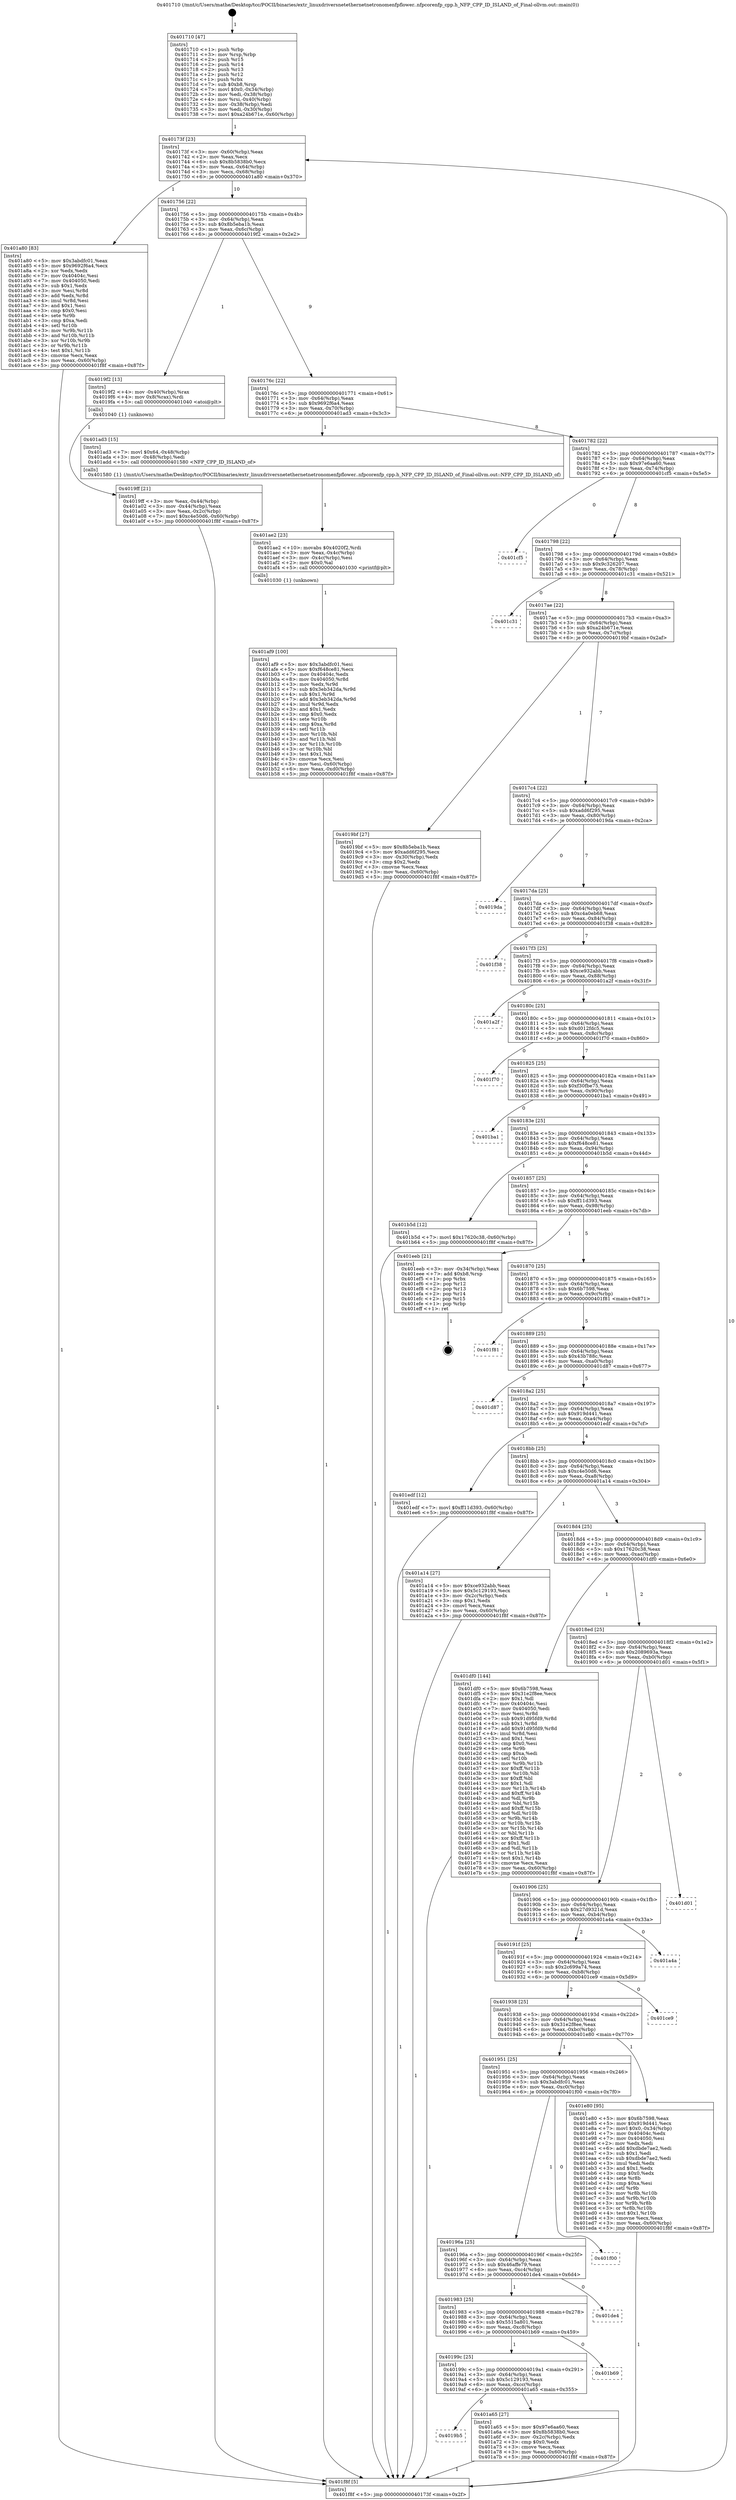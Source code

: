 digraph "0x401710" {
  label = "0x401710 (/mnt/c/Users/mathe/Desktop/tcc/POCII/binaries/extr_linuxdriversnetethernetnetronomenfpflower..nfpcorenfp_cpp.h_NFP_CPP_ID_ISLAND_of_Final-ollvm.out::main(0))"
  labelloc = "t"
  node[shape=record]

  Entry [label="",width=0.3,height=0.3,shape=circle,fillcolor=black,style=filled]
  "0x40173f" [label="{
     0x40173f [23]\l
     | [instrs]\l
     &nbsp;&nbsp;0x40173f \<+3\>: mov -0x60(%rbp),%eax\l
     &nbsp;&nbsp;0x401742 \<+2\>: mov %eax,%ecx\l
     &nbsp;&nbsp;0x401744 \<+6\>: sub $0x8b5838b0,%ecx\l
     &nbsp;&nbsp;0x40174a \<+3\>: mov %eax,-0x64(%rbp)\l
     &nbsp;&nbsp;0x40174d \<+3\>: mov %ecx,-0x68(%rbp)\l
     &nbsp;&nbsp;0x401750 \<+6\>: je 0000000000401a80 \<main+0x370\>\l
  }"]
  "0x401a80" [label="{
     0x401a80 [83]\l
     | [instrs]\l
     &nbsp;&nbsp;0x401a80 \<+5\>: mov $0x3abdfc01,%eax\l
     &nbsp;&nbsp;0x401a85 \<+5\>: mov $0x9692f6a4,%ecx\l
     &nbsp;&nbsp;0x401a8a \<+2\>: xor %edx,%edx\l
     &nbsp;&nbsp;0x401a8c \<+7\>: mov 0x40404c,%esi\l
     &nbsp;&nbsp;0x401a93 \<+7\>: mov 0x404050,%edi\l
     &nbsp;&nbsp;0x401a9a \<+3\>: sub $0x1,%edx\l
     &nbsp;&nbsp;0x401a9d \<+3\>: mov %esi,%r8d\l
     &nbsp;&nbsp;0x401aa0 \<+3\>: add %edx,%r8d\l
     &nbsp;&nbsp;0x401aa3 \<+4\>: imul %r8d,%esi\l
     &nbsp;&nbsp;0x401aa7 \<+3\>: and $0x1,%esi\l
     &nbsp;&nbsp;0x401aaa \<+3\>: cmp $0x0,%esi\l
     &nbsp;&nbsp;0x401aad \<+4\>: sete %r9b\l
     &nbsp;&nbsp;0x401ab1 \<+3\>: cmp $0xa,%edi\l
     &nbsp;&nbsp;0x401ab4 \<+4\>: setl %r10b\l
     &nbsp;&nbsp;0x401ab8 \<+3\>: mov %r9b,%r11b\l
     &nbsp;&nbsp;0x401abb \<+3\>: and %r10b,%r11b\l
     &nbsp;&nbsp;0x401abe \<+3\>: xor %r10b,%r9b\l
     &nbsp;&nbsp;0x401ac1 \<+3\>: or %r9b,%r11b\l
     &nbsp;&nbsp;0x401ac4 \<+4\>: test $0x1,%r11b\l
     &nbsp;&nbsp;0x401ac8 \<+3\>: cmovne %ecx,%eax\l
     &nbsp;&nbsp;0x401acb \<+3\>: mov %eax,-0x60(%rbp)\l
     &nbsp;&nbsp;0x401ace \<+5\>: jmp 0000000000401f8f \<main+0x87f\>\l
  }"]
  "0x401756" [label="{
     0x401756 [22]\l
     | [instrs]\l
     &nbsp;&nbsp;0x401756 \<+5\>: jmp 000000000040175b \<main+0x4b\>\l
     &nbsp;&nbsp;0x40175b \<+3\>: mov -0x64(%rbp),%eax\l
     &nbsp;&nbsp;0x40175e \<+5\>: sub $0x8b5eba1b,%eax\l
     &nbsp;&nbsp;0x401763 \<+3\>: mov %eax,-0x6c(%rbp)\l
     &nbsp;&nbsp;0x401766 \<+6\>: je 00000000004019f2 \<main+0x2e2\>\l
  }"]
  Exit [label="",width=0.3,height=0.3,shape=circle,fillcolor=black,style=filled,peripheries=2]
  "0x4019f2" [label="{
     0x4019f2 [13]\l
     | [instrs]\l
     &nbsp;&nbsp;0x4019f2 \<+4\>: mov -0x40(%rbp),%rax\l
     &nbsp;&nbsp;0x4019f6 \<+4\>: mov 0x8(%rax),%rdi\l
     &nbsp;&nbsp;0x4019fa \<+5\>: call 0000000000401040 \<atoi@plt\>\l
     | [calls]\l
     &nbsp;&nbsp;0x401040 \{1\} (unknown)\l
  }"]
  "0x40176c" [label="{
     0x40176c [22]\l
     | [instrs]\l
     &nbsp;&nbsp;0x40176c \<+5\>: jmp 0000000000401771 \<main+0x61\>\l
     &nbsp;&nbsp;0x401771 \<+3\>: mov -0x64(%rbp),%eax\l
     &nbsp;&nbsp;0x401774 \<+5\>: sub $0x9692f6a4,%eax\l
     &nbsp;&nbsp;0x401779 \<+3\>: mov %eax,-0x70(%rbp)\l
     &nbsp;&nbsp;0x40177c \<+6\>: je 0000000000401ad3 \<main+0x3c3\>\l
  }"]
  "0x401af9" [label="{
     0x401af9 [100]\l
     | [instrs]\l
     &nbsp;&nbsp;0x401af9 \<+5\>: mov $0x3abdfc01,%esi\l
     &nbsp;&nbsp;0x401afe \<+5\>: mov $0xf648ce81,%ecx\l
     &nbsp;&nbsp;0x401b03 \<+7\>: mov 0x40404c,%edx\l
     &nbsp;&nbsp;0x401b0a \<+8\>: mov 0x404050,%r8d\l
     &nbsp;&nbsp;0x401b12 \<+3\>: mov %edx,%r9d\l
     &nbsp;&nbsp;0x401b15 \<+7\>: sub $0x3eb342da,%r9d\l
     &nbsp;&nbsp;0x401b1c \<+4\>: sub $0x1,%r9d\l
     &nbsp;&nbsp;0x401b20 \<+7\>: add $0x3eb342da,%r9d\l
     &nbsp;&nbsp;0x401b27 \<+4\>: imul %r9d,%edx\l
     &nbsp;&nbsp;0x401b2b \<+3\>: and $0x1,%edx\l
     &nbsp;&nbsp;0x401b2e \<+3\>: cmp $0x0,%edx\l
     &nbsp;&nbsp;0x401b31 \<+4\>: sete %r10b\l
     &nbsp;&nbsp;0x401b35 \<+4\>: cmp $0xa,%r8d\l
     &nbsp;&nbsp;0x401b39 \<+4\>: setl %r11b\l
     &nbsp;&nbsp;0x401b3d \<+3\>: mov %r10b,%bl\l
     &nbsp;&nbsp;0x401b40 \<+3\>: and %r11b,%bl\l
     &nbsp;&nbsp;0x401b43 \<+3\>: xor %r11b,%r10b\l
     &nbsp;&nbsp;0x401b46 \<+3\>: or %r10b,%bl\l
     &nbsp;&nbsp;0x401b49 \<+3\>: test $0x1,%bl\l
     &nbsp;&nbsp;0x401b4c \<+3\>: cmovne %ecx,%esi\l
     &nbsp;&nbsp;0x401b4f \<+3\>: mov %esi,-0x60(%rbp)\l
     &nbsp;&nbsp;0x401b52 \<+6\>: mov %eax,-0xd0(%rbp)\l
     &nbsp;&nbsp;0x401b58 \<+5\>: jmp 0000000000401f8f \<main+0x87f\>\l
  }"]
  "0x401ad3" [label="{
     0x401ad3 [15]\l
     | [instrs]\l
     &nbsp;&nbsp;0x401ad3 \<+7\>: movl $0x64,-0x48(%rbp)\l
     &nbsp;&nbsp;0x401ada \<+3\>: mov -0x48(%rbp),%edi\l
     &nbsp;&nbsp;0x401add \<+5\>: call 0000000000401580 \<NFP_CPP_ID_ISLAND_of\>\l
     | [calls]\l
     &nbsp;&nbsp;0x401580 \{1\} (/mnt/c/Users/mathe/Desktop/tcc/POCII/binaries/extr_linuxdriversnetethernetnetronomenfpflower..nfpcorenfp_cpp.h_NFP_CPP_ID_ISLAND_of_Final-ollvm.out::NFP_CPP_ID_ISLAND_of)\l
  }"]
  "0x401782" [label="{
     0x401782 [22]\l
     | [instrs]\l
     &nbsp;&nbsp;0x401782 \<+5\>: jmp 0000000000401787 \<main+0x77\>\l
     &nbsp;&nbsp;0x401787 \<+3\>: mov -0x64(%rbp),%eax\l
     &nbsp;&nbsp;0x40178a \<+5\>: sub $0x97e6aa60,%eax\l
     &nbsp;&nbsp;0x40178f \<+3\>: mov %eax,-0x74(%rbp)\l
     &nbsp;&nbsp;0x401792 \<+6\>: je 0000000000401cf5 \<main+0x5e5\>\l
  }"]
  "0x401ae2" [label="{
     0x401ae2 [23]\l
     | [instrs]\l
     &nbsp;&nbsp;0x401ae2 \<+10\>: movabs $0x4020f2,%rdi\l
     &nbsp;&nbsp;0x401aec \<+3\>: mov %eax,-0x4c(%rbp)\l
     &nbsp;&nbsp;0x401aef \<+3\>: mov -0x4c(%rbp),%esi\l
     &nbsp;&nbsp;0x401af2 \<+2\>: mov $0x0,%al\l
     &nbsp;&nbsp;0x401af4 \<+5\>: call 0000000000401030 \<printf@plt\>\l
     | [calls]\l
     &nbsp;&nbsp;0x401030 \{1\} (unknown)\l
  }"]
  "0x401cf5" [label="{
     0x401cf5\l
  }", style=dashed]
  "0x401798" [label="{
     0x401798 [22]\l
     | [instrs]\l
     &nbsp;&nbsp;0x401798 \<+5\>: jmp 000000000040179d \<main+0x8d\>\l
     &nbsp;&nbsp;0x40179d \<+3\>: mov -0x64(%rbp),%eax\l
     &nbsp;&nbsp;0x4017a0 \<+5\>: sub $0x9c326207,%eax\l
     &nbsp;&nbsp;0x4017a5 \<+3\>: mov %eax,-0x78(%rbp)\l
     &nbsp;&nbsp;0x4017a8 \<+6\>: je 0000000000401c31 \<main+0x521\>\l
  }"]
  "0x4019b5" [label="{
     0x4019b5\l
  }", style=dashed]
  "0x401c31" [label="{
     0x401c31\l
  }", style=dashed]
  "0x4017ae" [label="{
     0x4017ae [22]\l
     | [instrs]\l
     &nbsp;&nbsp;0x4017ae \<+5\>: jmp 00000000004017b3 \<main+0xa3\>\l
     &nbsp;&nbsp;0x4017b3 \<+3\>: mov -0x64(%rbp),%eax\l
     &nbsp;&nbsp;0x4017b6 \<+5\>: sub $0xa24b671e,%eax\l
     &nbsp;&nbsp;0x4017bb \<+3\>: mov %eax,-0x7c(%rbp)\l
     &nbsp;&nbsp;0x4017be \<+6\>: je 00000000004019bf \<main+0x2af\>\l
  }"]
  "0x401a65" [label="{
     0x401a65 [27]\l
     | [instrs]\l
     &nbsp;&nbsp;0x401a65 \<+5\>: mov $0x97e6aa60,%eax\l
     &nbsp;&nbsp;0x401a6a \<+5\>: mov $0x8b5838b0,%ecx\l
     &nbsp;&nbsp;0x401a6f \<+3\>: mov -0x2c(%rbp),%edx\l
     &nbsp;&nbsp;0x401a72 \<+3\>: cmp $0x0,%edx\l
     &nbsp;&nbsp;0x401a75 \<+3\>: cmove %ecx,%eax\l
     &nbsp;&nbsp;0x401a78 \<+3\>: mov %eax,-0x60(%rbp)\l
     &nbsp;&nbsp;0x401a7b \<+5\>: jmp 0000000000401f8f \<main+0x87f\>\l
  }"]
  "0x4019bf" [label="{
     0x4019bf [27]\l
     | [instrs]\l
     &nbsp;&nbsp;0x4019bf \<+5\>: mov $0x8b5eba1b,%eax\l
     &nbsp;&nbsp;0x4019c4 \<+5\>: mov $0xadd6f295,%ecx\l
     &nbsp;&nbsp;0x4019c9 \<+3\>: mov -0x30(%rbp),%edx\l
     &nbsp;&nbsp;0x4019cc \<+3\>: cmp $0x2,%edx\l
     &nbsp;&nbsp;0x4019cf \<+3\>: cmovne %ecx,%eax\l
     &nbsp;&nbsp;0x4019d2 \<+3\>: mov %eax,-0x60(%rbp)\l
     &nbsp;&nbsp;0x4019d5 \<+5\>: jmp 0000000000401f8f \<main+0x87f\>\l
  }"]
  "0x4017c4" [label="{
     0x4017c4 [22]\l
     | [instrs]\l
     &nbsp;&nbsp;0x4017c4 \<+5\>: jmp 00000000004017c9 \<main+0xb9\>\l
     &nbsp;&nbsp;0x4017c9 \<+3\>: mov -0x64(%rbp),%eax\l
     &nbsp;&nbsp;0x4017cc \<+5\>: sub $0xadd6f295,%eax\l
     &nbsp;&nbsp;0x4017d1 \<+3\>: mov %eax,-0x80(%rbp)\l
     &nbsp;&nbsp;0x4017d4 \<+6\>: je 00000000004019da \<main+0x2ca\>\l
  }"]
  "0x401f8f" [label="{
     0x401f8f [5]\l
     | [instrs]\l
     &nbsp;&nbsp;0x401f8f \<+5\>: jmp 000000000040173f \<main+0x2f\>\l
  }"]
  "0x401710" [label="{
     0x401710 [47]\l
     | [instrs]\l
     &nbsp;&nbsp;0x401710 \<+1\>: push %rbp\l
     &nbsp;&nbsp;0x401711 \<+3\>: mov %rsp,%rbp\l
     &nbsp;&nbsp;0x401714 \<+2\>: push %r15\l
     &nbsp;&nbsp;0x401716 \<+2\>: push %r14\l
     &nbsp;&nbsp;0x401718 \<+2\>: push %r13\l
     &nbsp;&nbsp;0x40171a \<+2\>: push %r12\l
     &nbsp;&nbsp;0x40171c \<+1\>: push %rbx\l
     &nbsp;&nbsp;0x40171d \<+7\>: sub $0xb8,%rsp\l
     &nbsp;&nbsp;0x401724 \<+7\>: movl $0x0,-0x34(%rbp)\l
     &nbsp;&nbsp;0x40172b \<+3\>: mov %edi,-0x38(%rbp)\l
     &nbsp;&nbsp;0x40172e \<+4\>: mov %rsi,-0x40(%rbp)\l
     &nbsp;&nbsp;0x401732 \<+3\>: mov -0x38(%rbp),%edi\l
     &nbsp;&nbsp;0x401735 \<+3\>: mov %edi,-0x30(%rbp)\l
     &nbsp;&nbsp;0x401738 \<+7\>: movl $0xa24b671e,-0x60(%rbp)\l
  }"]
  "0x4019ff" [label="{
     0x4019ff [21]\l
     | [instrs]\l
     &nbsp;&nbsp;0x4019ff \<+3\>: mov %eax,-0x44(%rbp)\l
     &nbsp;&nbsp;0x401a02 \<+3\>: mov -0x44(%rbp),%eax\l
     &nbsp;&nbsp;0x401a05 \<+3\>: mov %eax,-0x2c(%rbp)\l
     &nbsp;&nbsp;0x401a08 \<+7\>: movl $0xc4e50d6,-0x60(%rbp)\l
     &nbsp;&nbsp;0x401a0f \<+5\>: jmp 0000000000401f8f \<main+0x87f\>\l
  }"]
  "0x40199c" [label="{
     0x40199c [25]\l
     | [instrs]\l
     &nbsp;&nbsp;0x40199c \<+5\>: jmp 00000000004019a1 \<main+0x291\>\l
     &nbsp;&nbsp;0x4019a1 \<+3\>: mov -0x64(%rbp),%eax\l
     &nbsp;&nbsp;0x4019a4 \<+5\>: sub $0x5c129193,%eax\l
     &nbsp;&nbsp;0x4019a9 \<+6\>: mov %eax,-0xcc(%rbp)\l
     &nbsp;&nbsp;0x4019af \<+6\>: je 0000000000401a65 \<main+0x355\>\l
  }"]
  "0x4019da" [label="{
     0x4019da\l
  }", style=dashed]
  "0x4017da" [label="{
     0x4017da [25]\l
     | [instrs]\l
     &nbsp;&nbsp;0x4017da \<+5\>: jmp 00000000004017df \<main+0xcf\>\l
     &nbsp;&nbsp;0x4017df \<+3\>: mov -0x64(%rbp),%eax\l
     &nbsp;&nbsp;0x4017e2 \<+5\>: sub $0xc4a0eb68,%eax\l
     &nbsp;&nbsp;0x4017e7 \<+6\>: mov %eax,-0x84(%rbp)\l
     &nbsp;&nbsp;0x4017ed \<+6\>: je 0000000000401f38 \<main+0x828\>\l
  }"]
  "0x401b69" [label="{
     0x401b69\l
  }", style=dashed]
  "0x401f38" [label="{
     0x401f38\l
  }", style=dashed]
  "0x4017f3" [label="{
     0x4017f3 [25]\l
     | [instrs]\l
     &nbsp;&nbsp;0x4017f3 \<+5\>: jmp 00000000004017f8 \<main+0xe8\>\l
     &nbsp;&nbsp;0x4017f8 \<+3\>: mov -0x64(%rbp),%eax\l
     &nbsp;&nbsp;0x4017fb \<+5\>: sub $0xce932abb,%eax\l
     &nbsp;&nbsp;0x401800 \<+6\>: mov %eax,-0x88(%rbp)\l
     &nbsp;&nbsp;0x401806 \<+6\>: je 0000000000401a2f \<main+0x31f\>\l
  }"]
  "0x401983" [label="{
     0x401983 [25]\l
     | [instrs]\l
     &nbsp;&nbsp;0x401983 \<+5\>: jmp 0000000000401988 \<main+0x278\>\l
     &nbsp;&nbsp;0x401988 \<+3\>: mov -0x64(%rbp),%eax\l
     &nbsp;&nbsp;0x40198b \<+5\>: sub $0x5515a801,%eax\l
     &nbsp;&nbsp;0x401990 \<+6\>: mov %eax,-0xc8(%rbp)\l
     &nbsp;&nbsp;0x401996 \<+6\>: je 0000000000401b69 \<main+0x459\>\l
  }"]
  "0x401a2f" [label="{
     0x401a2f\l
  }", style=dashed]
  "0x40180c" [label="{
     0x40180c [25]\l
     | [instrs]\l
     &nbsp;&nbsp;0x40180c \<+5\>: jmp 0000000000401811 \<main+0x101\>\l
     &nbsp;&nbsp;0x401811 \<+3\>: mov -0x64(%rbp),%eax\l
     &nbsp;&nbsp;0x401814 \<+5\>: sub $0xd012fdc5,%eax\l
     &nbsp;&nbsp;0x401819 \<+6\>: mov %eax,-0x8c(%rbp)\l
     &nbsp;&nbsp;0x40181f \<+6\>: je 0000000000401f70 \<main+0x860\>\l
  }"]
  "0x401de4" [label="{
     0x401de4\l
  }", style=dashed]
  "0x401f70" [label="{
     0x401f70\l
  }", style=dashed]
  "0x401825" [label="{
     0x401825 [25]\l
     | [instrs]\l
     &nbsp;&nbsp;0x401825 \<+5\>: jmp 000000000040182a \<main+0x11a\>\l
     &nbsp;&nbsp;0x40182a \<+3\>: mov -0x64(%rbp),%eax\l
     &nbsp;&nbsp;0x40182d \<+5\>: sub $0xf30fbe75,%eax\l
     &nbsp;&nbsp;0x401832 \<+6\>: mov %eax,-0x90(%rbp)\l
     &nbsp;&nbsp;0x401838 \<+6\>: je 0000000000401ba1 \<main+0x491\>\l
  }"]
  "0x40196a" [label="{
     0x40196a [25]\l
     | [instrs]\l
     &nbsp;&nbsp;0x40196a \<+5\>: jmp 000000000040196f \<main+0x25f\>\l
     &nbsp;&nbsp;0x40196f \<+3\>: mov -0x64(%rbp),%eax\l
     &nbsp;&nbsp;0x401972 \<+5\>: sub $0x46affe79,%eax\l
     &nbsp;&nbsp;0x401977 \<+6\>: mov %eax,-0xc4(%rbp)\l
     &nbsp;&nbsp;0x40197d \<+6\>: je 0000000000401de4 \<main+0x6d4\>\l
  }"]
  "0x401ba1" [label="{
     0x401ba1\l
  }", style=dashed]
  "0x40183e" [label="{
     0x40183e [25]\l
     | [instrs]\l
     &nbsp;&nbsp;0x40183e \<+5\>: jmp 0000000000401843 \<main+0x133\>\l
     &nbsp;&nbsp;0x401843 \<+3\>: mov -0x64(%rbp),%eax\l
     &nbsp;&nbsp;0x401846 \<+5\>: sub $0xf648ce81,%eax\l
     &nbsp;&nbsp;0x40184b \<+6\>: mov %eax,-0x94(%rbp)\l
     &nbsp;&nbsp;0x401851 \<+6\>: je 0000000000401b5d \<main+0x44d\>\l
  }"]
  "0x401f00" [label="{
     0x401f00\l
  }", style=dashed]
  "0x401b5d" [label="{
     0x401b5d [12]\l
     | [instrs]\l
     &nbsp;&nbsp;0x401b5d \<+7\>: movl $0x17620c38,-0x60(%rbp)\l
     &nbsp;&nbsp;0x401b64 \<+5\>: jmp 0000000000401f8f \<main+0x87f\>\l
  }"]
  "0x401857" [label="{
     0x401857 [25]\l
     | [instrs]\l
     &nbsp;&nbsp;0x401857 \<+5\>: jmp 000000000040185c \<main+0x14c\>\l
     &nbsp;&nbsp;0x40185c \<+3\>: mov -0x64(%rbp),%eax\l
     &nbsp;&nbsp;0x40185f \<+5\>: sub $0xff11d393,%eax\l
     &nbsp;&nbsp;0x401864 \<+6\>: mov %eax,-0x98(%rbp)\l
     &nbsp;&nbsp;0x40186a \<+6\>: je 0000000000401eeb \<main+0x7db\>\l
  }"]
  "0x401951" [label="{
     0x401951 [25]\l
     | [instrs]\l
     &nbsp;&nbsp;0x401951 \<+5\>: jmp 0000000000401956 \<main+0x246\>\l
     &nbsp;&nbsp;0x401956 \<+3\>: mov -0x64(%rbp),%eax\l
     &nbsp;&nbsp;0x401959 \<+5\>: sub $0x3abdfc01,%eax\l
     &nbsp;&nbsp;0x40195e \<+6\>: mov %eax,-0xc0(%rbp)\l
     &nbsp;&nbsp;0x401964 \<+6\>: je 0000000000401f00 \<main+0x7f0\>\l
  }"]
  "0x401eeb" [label="{
     0x401eeb [21]\l
     | [instrs]\l
     &nbsp;&nbsp;0x401eeb \<+3\>: mov -0x34(%rbp),%eax\l
     &nbsp;&nbsp;0x401eee \<+7\>: add $0xb8,%rsp\l
     &nbsp;&nbsp;0x401ef5 \<+1\>: pop %rbx\l
     &nbsp;&nbsp;0x401ef6 \<+2\>: pop %r12\l
     &nbsp;&nbsp;0x401ef8 \<+2\>: pop %r13\l
     &nbsp;&nbsp;0x401efa \<+2\>: pop %r14\l
     &nbsp;&nbsp;0x401efc \<+2\>: pop %r15\l
     &nbsp;&nbsp;0x401efe \<+1\>: pop %rbp\l
     &nbsp;&nbsp;0x401eff \<+1\>: ret\l
  }"]
  "0x401870" [label="{
     0x401870 [25]\l
     | [instrs]\l
     &nbsp;&nbsp;0x401870 \<+5\>: jmp 0000000000401875 \<main+0x165\>\l
     &nbsp;&nbsp;0x401875 \<+3\>: mov -0x64(%rbp),%eax\l
     &nbsp;&nbsp;0x401878 \<+5\>: sub $0x6b7598,%eax\l
     &nbsp;&nbsp;0x40187d \<+6\>: mov %eax,-0x9c(%rbp)\l
     &nbsp;&nbsp;0x401883 \<+6\>: je 0000000000401f81 \<main+0x871\>\l
  }"]
  "0x401e80" [label="{
     0x401e80 [95]\l
     | [instrs]\l
     &nbsp;&nbsp;0x401e80 \<+5\>: mov $0x6b7598,%eax\l
     &nbsp;&nbsp;0x401e85 \<+5\>: mov $0x919d441,%ecx\l
     &nbsp;&nbsp;0x401e8a \<+7\>: movl $0x0,-0x34(%rbp)\l
     &nbsp;&nbsp;0x401e91 \<+7\>: mov 0x40404c,%edx\l
     &nbsp;&nbsp;0x401e98 \<+7\>: mov 0x404050,%esi\l
     &nbsp;&nbsp;0x401e9f \<+2\>: mov %edx,%edi\l
     &nbsp;&nbsp;0x401ea1 \<+6\>: add $0xdbde7ae2,%edi\l
     &nbsp;&nbsp;0x401ea7 \<+3\>: sub $0x1,%edi\l
     &nbsp;&nbsp;0x401eaa \<+6\>: sub $0xdbde7ae2,%edi\l
     &nbsp;&nbsp;0x401eb0 \<+3\>: imul %edi,%edx\l
     &nbsp;&nbsp;0x401eb3 \<+3\>: and $0x1,%edx\l
     &nbsp;&nbsp;0x401eb6 \<+3\>: cmp $0x0,%edx\l
     &nbsp;&nbsp;0x401eb9 \<+4\>: sete %r8b\l
     &nbsp;&nbsp;0x401ebd \<+3\>: cmp $0xa,%esi\l
     &nbsp;&nbsp;0x401ec0 \<+4\>: setl %r9b\l
     &nbsp;&nbsp;0x401ec4 \<+3\>: mov %r8b,%r10b\l
     &nbsp;&nbsp;0x401ec7 \<+3\>: and %r9b,%r10b\l
     &nbsp;&nbsp;0x401eca \<+3\>: xor %r9b,%r8b\l
     &nbsp;&nbsp;0x401ecd \<+3\>: or %r8b,%r10b\l
     &nbsp;&nbsp;0x401ed0 \<+4\>: test $0x1,%r10b\l
     &nbsp;&nbsp;0x401ed4 \<+3\>: cmovne %ecx,%eax\l
     &nbsp;&nbsp;0x401ed7 \<+3\>: mov %eax,-0x60(%rbp)\l
     &nbsp;&nbsp;0x401eda \<+5\>: jmp 0000000000401f8f \<main+0x87f\>\l
  }"]
  "0x401f81" [label="{
     0x401f81\l
  }", style=dashed]
  "0x401889" [label="{
     0x401889 [25]\l
     | [instrs]\l
     &nbsp;&nbsp;0x401889 \<+5\>: jmp 000000000040188e \<main+0x17e\>\l
     &nbsp;&nbsp;0x40188e \<+3\>: mov -0x64(%rbp),%eax\l
     &nbsp;&nbsp;0x401891 \<+5\>: sub $0x43b788c,%eax\l
     &nbsp;&nbsp;0x401896 \<+6\>: mov %eax,-0xa0(%rbp)\l
     &nbsp;&nbsp;0x40189c \<+6\>: je 0000000000401d87 \<main+0x677\>\l
  }"]
  "0x401938" [label="{
     0x401938 [25]\l
     | [instrs]\l
     &nbsp;&nbsp;0x401938 \<+5\>: jmp 000000000040193d \<main+0x22d\>\l
     &nbsp;&nbsp;0x40193d \<+3\>: mov -0x64(%rbp),%eax\l
     &nbsp;&nbsp;0x401940 \<+5\>: sub $0x31e2f8ee,%eax\l
     &nbsp;&nbsp;0x401945 \<+6\>: mov %eax,-0xbc(%rbp)\l
     &nbsp;&nbsp;0x40194b \<+6\>: je 0000000000401e80 \<main+0x770\>\l
  }"]
  "0x401d87" [label="{
     0x401d87\l
  }", style=dashed]
  "0x4018a2" [label="{
     0x4018a2 [25]\l
     | [instrs]\l
     &nbsp;&nbsp;0x4018a2 \<+5\>: jmp 00000000004018a7 \<main+0x197\>\l
     &nbsp;&nbsp;0x4018a7 \<+3\>: mov -0x64(%rbp),%eax\l
     &nbsp;&nbsp;0x4018aa \<+5\>: sub $0x919d441,%eax\l
     &nbsp;&nbsp;0x4018af \<+6\>: mov %eax,-0xa4(%rbp)\l
     &nbsp;&nbsp;0x4018b5 \<+6\>: je 0000000000401edf \<main+0x7cf\>\l
  }"]
  "0x401ce9" [label="{
     0x401ce9\l
  }", style=dashed]
  "0x401edf" [label="{
     0x401edf [12]\l
     | [instrs]\l
     &nbsp;&nbsp;0x401edf \<+7\>: movl $0xff11d393,-0x60(%rbp)\l
     &nbsp;&nbsp;0x401ee6 \<+5\>: jmp 0000000000401f8f \<main+0x87f\>\l
  }"]
  "0x4018bb" [label="{
     0x4018bb [25]\l
     | [instrs]\l
     &nbsp;&nbsp;0x4018bb \<+5\>: jmp 00000000004018c0 \<main+0x1b0\>\l
     &nbsp;&nbsp;0x4018c0 \<+3\>: mov -0x64(%rbp),%eax\l
     &nbsp;&nbsp;0x4018c3 \<+5\>: sub $0xc4e50d6,%eax\l
     &nbsp;&nbsp;0x4018c8 \<+6\>: mov %eax,-0xa8(%rbp)\l
     &nbsp;&nbsp;0x4018ce \<+6\>: je 0000000000401a14 \<main+0x304\>\l
  }"]
  "0x40191f" [label="{
     0x40191f [25]\l
     | [instrs]\l
     &nbsp;&nbsp;0x40191f \<+5\>: jmp 0000000000401924 \<main+0x214\>\l
     &nbsp;&nbsp;0x401924 \<+3\>: mov -0x64(%rbp),%eax\l
     &nbsp;&nbsp;0x401927 \<+5\>: sub $0x2c699a74,%eax\l
     &nbsp;&nbsp;0x40192c \<+6\>: mov %eax,-0xb8(%rbp)\l
     &nbsp;&nbsp;0x401932 \<+6\>: je 0000000000401ce9 \<main+0x5d9\>\l
  }"]
  "0x401a14" [label="{
     0x401a14 [27]\l
     | [instrs]\l
     &nbsp;&nbsp;0x401a14 \<+5\>: mov $0xce932abb,%eax\l
     &nbsp;&nbsp;0x401a19 \<+5\>: mov $0x5c129193,%ecx\l
     &nbsp;&nbsp;0x401a1e \<+3\>: mov -0x2c(%rbp),%edx\l
     &nbsp;&nbsp;0x401a21 \<+3\>: cmp $0x1,%edx\l
     &nbsp;&nbsp;0x401a24 \<+3\>: cmovl %ecx,%eax\l
     &nbsp;&nbsp;0x401a27 \<+3\>: mov %eax,-0x60(%rbp)\l
     &nbsp;&nbsp;0x401a2a \<+5\>: jmp 0000000000401f8f \<main+0x87f\>\l
  }"]
  "0x4018d4" [label="{
     0x4018d4 [25]\l
     | [instrs]\l
     &nbsp;&nbsp;0x4018d4 \<+5\>: jmp 00000000004018d9 \<main+0x1c9\>\l
     &nbsp;&nbsp;0x4018d9 \<+3\>: mov -0x64(%rbp),%eax\l
     &nbsp;&nbsp;0x4018dc \<+5\>: sub $0x17620c38,%eax\l
     &nbsp;&nbsp;0x4018e1 \<+6\>: mov %eax,-0xac(%rbp)\l
     &nbsp;&nbsp;0x4018e7 \<+6\>: je 0000000000401df0 \<main+0x6e0\>\l
  }"]
  "0x401a4a" [label="{
     0x401a4a\l
  }", style=dashed]
  "0x401df0" [label="{
     0x401df0 [144]\l
     | [instrs]\l
     &nbsp;&nbsp;0x401df0 \<+5\>: mov $0x6b7598,%eax\l
     &nbsp;&nbsp;0x401df5 \<+5\>: mov $0x31e2f8ee,%ecx\l
     &nbsp;&nbsp;0x401dfa \<+2\>: mov $0x1,%dl\l
     &nbsp;&nbsp;0x401dfc \<+7\>: mov 0x40404c,%esi\l
     &nbsp;&nbsp;0x401e03 \<+7\>: mov 0x404050,%edi\l
     &nbsp;&nbsp;0x401e0a \<+3\>: mov %esi,%r8d\l
     &nbsp;&nbsp;0x401e0d \<+7\>: sub $0x91d95fd9,%r8d\l
     &nbsp;&nbsp;0x401e14 \<+4\>: sub $0x1,%r8d\l
     &nbsp;&nbsp;0x401e18 \<+7\>: add $0x91d95fd9,%r8d\l
     &nbsp;&nbsp;0x401e1f \<+4\>: imul %r8d,%esi\l
     &nbsp;&nbsp;0x401e23 \<+3\>: and $0x1,%esi\l
     &nbsp;&nbsp;0x401e26 \<+3\>: cmp $0x0,%esi\l
     &nbsp;&nbsp;0x401e29 \<+4\>: sete %r9b\l
     &nbsp;&nbsp;0x401e2d \<+3\>: cmp $0xa,%edi\l
     &nbsp;&nbsp;0x401e30 \<+4\>: setl %r10b\l
     &nbsp;&nbsp;0x401e34 \<+3\>: mov %r9b,%r11b\l
     &nbsp;&nbsp;0x401e37 \<+4\>: xor $0xff,%r11b\l
     &nbsp;&nbsp;0x401e3b \<+3\>: mov %r10b,%bl\l
     &nbsp;&nbsp;0x401e3e \<+3\>: xor $0xff,%bl\l
     &nbsp;&nbsp;0x401e41 \<+3\>: xor $0x1,%dl\l
     &nbsp;&nbsp;0x401e44 \<+3\>: mov %r11b,%r14b\l
     &nbsp;&nbsp;0x401e47 \<+4\>: and $0xff,%r14b\l
     &nbsp;&nbsp;0x401e4b \<+3\>: and %dl,%r9b\l
     &nbsp;&nbsp;0x401e4e \<+3\>: mov %bl,%r15b\l
     &nbsp;&nbsp;0x401e51 \<+4\>: and $0xff,%r15b\l
     &nbsp;&nbsp;0x401e55 \<+3\>: and %dl,%r10b\l
     &nbsp;&nbsp;0x401e58 \<+3\>: or %r9b,%r14b\l
     &nbsp;&nbsp;0x401e5b \<+3\>: or %r10b,%r15b\l
     &nbsp;&nbsp;0x401e5e \<+3\>: xor %r15b,%r14b\l
     &nbsp;&nbsp;0x401e61 \<+3\>: or %bl,%r11b\l
     &nbsp;&nbsp;0x401e64 \<+4\>: xor $0xff,%r11b\l
     &nbsp;&nbsp;0x401e68 \<+3\>: or $0x1,%dl\l
     &nbsp;&nbsp;0x401e6b \<+3\>: and %dl,%r11b\l
     &nbsp;&nbsp;0x401e6e \<+3\>: or %r11b,%r14b\l
     &nbsp;&nbsp;0x401e71 \<+4\>: test $0x1,%r14b\l
     &nbsp;&nbsp;0x401e75 \<+3\>: cmovne %ecx,%eax\l
     &nbsp;&nbsp;0x401e78 \<+3\>: mov %eax,-0x60(%rbp)\l
     &nbsp;&nbsp;0x401e7b \<+5\>: jmp 0000000000401f8f \<main+0x87f\>\l
  }"]
  "0x4018ed" [label="{
     0x4018ed [25]\l
     | [instrs]\l
     &nbsp;&nbsp;0x4018ed \<+5\>: jmp 00000000004018f2 \<main+0x1e2\>\l
     &nbsp;&nbsp;0x4018f2 \<+3\>: mov -0x64(%rbp),%eax\l
     &nbsp;&nbsp;0x4018f5 \<+5\>: sub $0x2089693a,%eax\l
     &nbsp;&nbsp;0x4018fa \<+6\>: mov %eax,-0xb0(%rbp)\l
     &nbsp;&nbsp;0x401900 \<+6\>: je 0000000000401d01 \<main+0x5f1\>\l
  }"]
  "0x401906" [label="{
     0x401906 [25]\l
     | [instrs]\l
     &nbsp;&nbsp;0x401906 \<+5\>: jmp 000000000040190b \<main+0x1fb\>\l
     &nbsp;&nbsp;0x40190b \<+3\>: mov -0x64(%rbp),%eax\l
     &nbsp;&nbsp;0x40190e \<+5\>: sub $0x27d9321d,%eax\l
     &nbsp;&nbsp;0x401913 \<+6\>: mov %eax,-0xb4(%rbp)\l
     &nbsp;&nbsp;0x401919 \<+6\>: je 0000000000401a4a \<main+0x33a\>\l
  }"]
  "0x401d01" [label="{
     0x401d01\l
  }", style=dashed]
  Entry -> "0x401710" [label=" 1"]
  "0x40173f" -> "0x401a80" [label=" 1"]
  "0x40173f" -> "0x401756" [label=" 10"]
  "0x401eeb" -> Exit [label=" 1"]
  "0x401756" -> "0x4019f2" [label=" 1"]
  "0x401756" -> "0x40176c" [label=" 9"]
  "0x401edf" -> "0x401f8f" [label=" 1"]
  "0x40176c" -> "0x401ad3" [label=" 1"]
  "0x40176c" -> "0x401782" [label=" 8"]
  "0x401e80" -> "0x401f8f" [label=" 1"]
  "0x401782" -> "0x401cf5" [label=" 0"]
  "0x401782" -> "0x401798" [label=" 8"]
  "0x401df0" -> "0x401f8f" [label=" 1"]
  "0x401798" -> "0x401c31" [label=" 0"]
  "0x401798" -> "0x4017ae" [label=" 8"]
  "0x401b5d" -> "0x401f8f" [label=" 1"]
  "0x4017ae" -> "0x4019bf" [label=" 1"]
  "0x4017ae" -> "0x4017c4" [label=" 7"]
  "0x4019bf" -> "0x401f8f" [label=" 1"]
  "0x401710" -> "0x40173f" [label=" 1"]
  "0x401f8f" -> "0x40173f" [label=" 10"]
  "0x4019f2" -> "0x4019ff" [label=" 1"]
  "0x4019ff" -> "0x401f8f" [label=" 1"]
  "0x401af9" -> "0x401f8f" [label=" 1"]
  "0x4017c4" -> "0x4019da" [label=" 0"]
  "0x4017c4" -> "0x4017da" [label=" 7"]
  "0x401ad3" -> "0x401ae2" [label=" 1"]
  "0x4017da" -> "0x401f38" [label=" 0"]
  "0x4017da" -> "0x4017f3" [label=" 7"]
  "0x401a80" -> "0x401f8f" [label=" 1"]
  "0x4017f3" -> "0x401a2f" [label=" 0"]
  "0x4017f3" -> "0x40180c" [label=" 7"]
  "0x40199c" -> "0x4019b5" [label=" 0"]
  "0x40180c" -> "0x401f70" [label=" 0"]
  "0x40180c" -> "0x401825" [label=" 7"]
  "0x40199c" -> "0x401a65" [label=" 1"]
  "0x401825" -> "0x401ba1" [label=" 0"]
  "0x401825" -> "0x40183e" [label=" 7"]
  "0x401983" -> "0x40199c" [label=" 1"]
  "0x40183e" -> "0x401b5d" [label=" 1"]
  "0x40183e" -> "0x401857" [label=" 6"]
  "0x401983" -> "0x401b69" [label=" 0"]
  "0x401857" -> "0x401eeb" [label=" 1"]
  "0x401857" -> "0x401870" [label=" 5"]
  "0x40196a" -> "0x401983" [label=" 1"]
  "0x401870" -> "0x401f81" [label=" 0"]
  "0x401870" -> "0x401889" [label=" 5"]
  "0x40196a" -> "0x401de4" [label=" 0"]
  "0x401889" -> "0x401d87" [label=" 0"]
  "0x401889" -> "0x4018a2" [label=" 5"]
  "0x401951" -> "0x40196a" [label=" 1"]
  "0x4018a2" -> "0x401edf" [label=" 1"]
  "0x4018a2" -> "0x4018bb" [label=" 4"]
  "0x401951" -> "0x401f00" [label=" 0"]
  "0x4018bb" -> "0x401a14" [label=" 1"]
  "0x4018bb" -> "0x4018d4" [label=" 3"]
  "0x401a14" -> "0x401f8f" [label=" 1"]
  "0x401938" -> "0x401951" [label=" 1"]
  "0x4018d4" -> "0x401df0" [label=" 1"]
  "0x4018d4" -> "0x4018ed" [label=" 2"]
  "0x401938" -> "0x401e80" [label=" 1"]
  "0x4018ed" -> "0x401d01" [label=" 0"]
  "0x4018ed" -> "0x401906" [label=" 2"]
  "0x401ae2" -> "0x401af9" [label=" 1"]
  "0x401906" -> "0x401a4a" [label=" 0"]
  "0x401906" -> "0x40191f" [label=" 2"]
  "0x401a65" -> "0x401f8f" [label=" 1"]
  "0x40191f" -> "0x401ce9" [label=" 0"]
  "0x40191f" -> "0x401938" [label=" 2"]
}
